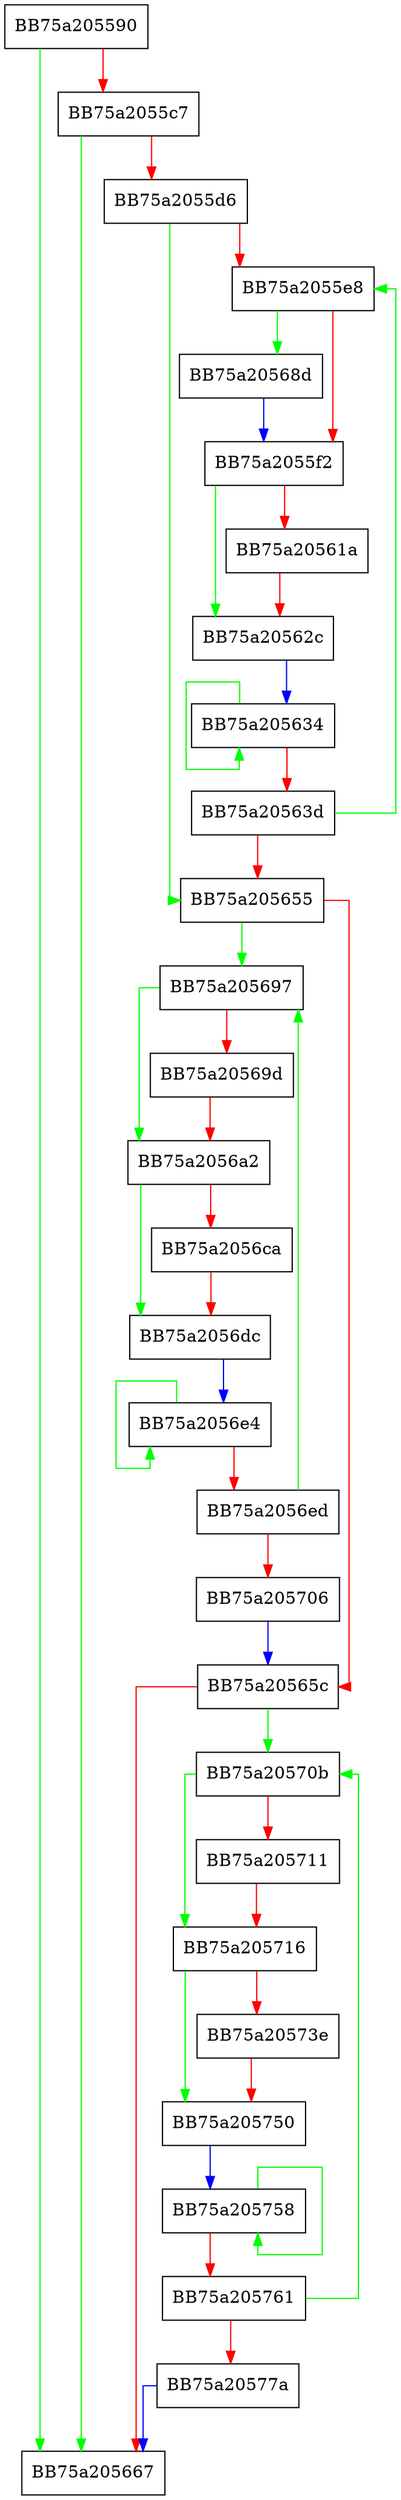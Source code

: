 digraph GetThreatExclusionData {
  node [shape="box"];
  graph [splines=ortho];
  BB75a205590 -> BB75a205667 [color="green"];
  BB75a205590 -> BB75a2055c7 [color="red"];
  BB75a2055c7 -> BB75a205667 [color="green"];
  BB75a2055c7 -> BB75a2055d6 [color="red"];
  BB75a2055d6 -> BB75a205655 [color="green"];
  BB75a2055d6 -> BB75a2055e8 [color="red"];
  BB75a2055e8 -> BB75a20568d [color="green"];
  BB75a2055e8 -> BB75a2055f2 [color="red"];
  BB75a2055f2 -> BB75a20562c [color="green"];
  BB75a2055f2 -> BB75a20561a [color="red"];
  BB75a20561a -> BB75a20562c [color="red"];
  BB75a20562c -> BB75a205634 [color="blue"];
  BB75a205634 -> BB75a205634 [color="green"];
  BB75a205634 -> BB75a20563d [color="red"];
  BB75a20563d -> BB75a2055e8 [color="green"];
  BB75a20563d -> BB75a205655 [color="red"];
  BB75a205655 -> BB75a205697 [color="green"];
  BB75a205655 -> BB75a20565c [color="red"];
  BB75a20565c -> BB75a20570b [color="green"];
  BB75a20565c -> BB75a205667 [color="red"];
  BB75a20568d -> BB75a2055f2 [color="blue"];
  BB75a205697 -> BB75a2056a2 [color="green"];
  BB75a205697 -> BB75a20569d [color="red"];
  BB75a20569d -> BB75a2056a2 [color="red"];
  BB75a2056a2 -> BB75a2056dc [color="green"];
  BB75a2056a2 -> BB75a2056ca [color="red"];
  BB75a2056ca -> BB75a2056dc [color="red"];
  BB75a2056dc -> BB75a2056e4 [color="blue"];
  BB75a2056e4 -> BB75a2056e4 [color="green"];
  BB75a2056e4 -> BB75a2056ed [color="red"];
  BB75a2056ed -> BB75a205697 [color="green"];
  BB75a2056ed -> BB75a205706 [color="red"];
  BB75a205706 -> BB75a20565c [color="blue"];
  BB75a20570b -> BB75a205716 [color="green"];
  BB75a20570b -> BB75a205711 [color="red"];
  BB75a205711 -> BB75a205716 [color="red"];
  BB75a205716 -> BB75a205750 [color="green"];
  BB75a205716 -> BB75a20573e [color="red"];
  BB75a20573e -> BB75a205750 [color="red"];
  BB75a205750 -> BB75a205758 [color="blue"];
  BB75a205758 -> BB75a205758 [color="green"];
  BB75a205758 -> BB75a205761 [color="red"];
  BB75a205761 -> BB75a20570b [color="green"];
  BB75a205761 -> BB75a20577a [color="red"];
  BB75a20577a -> BB75a205667 [color="blue"];
}